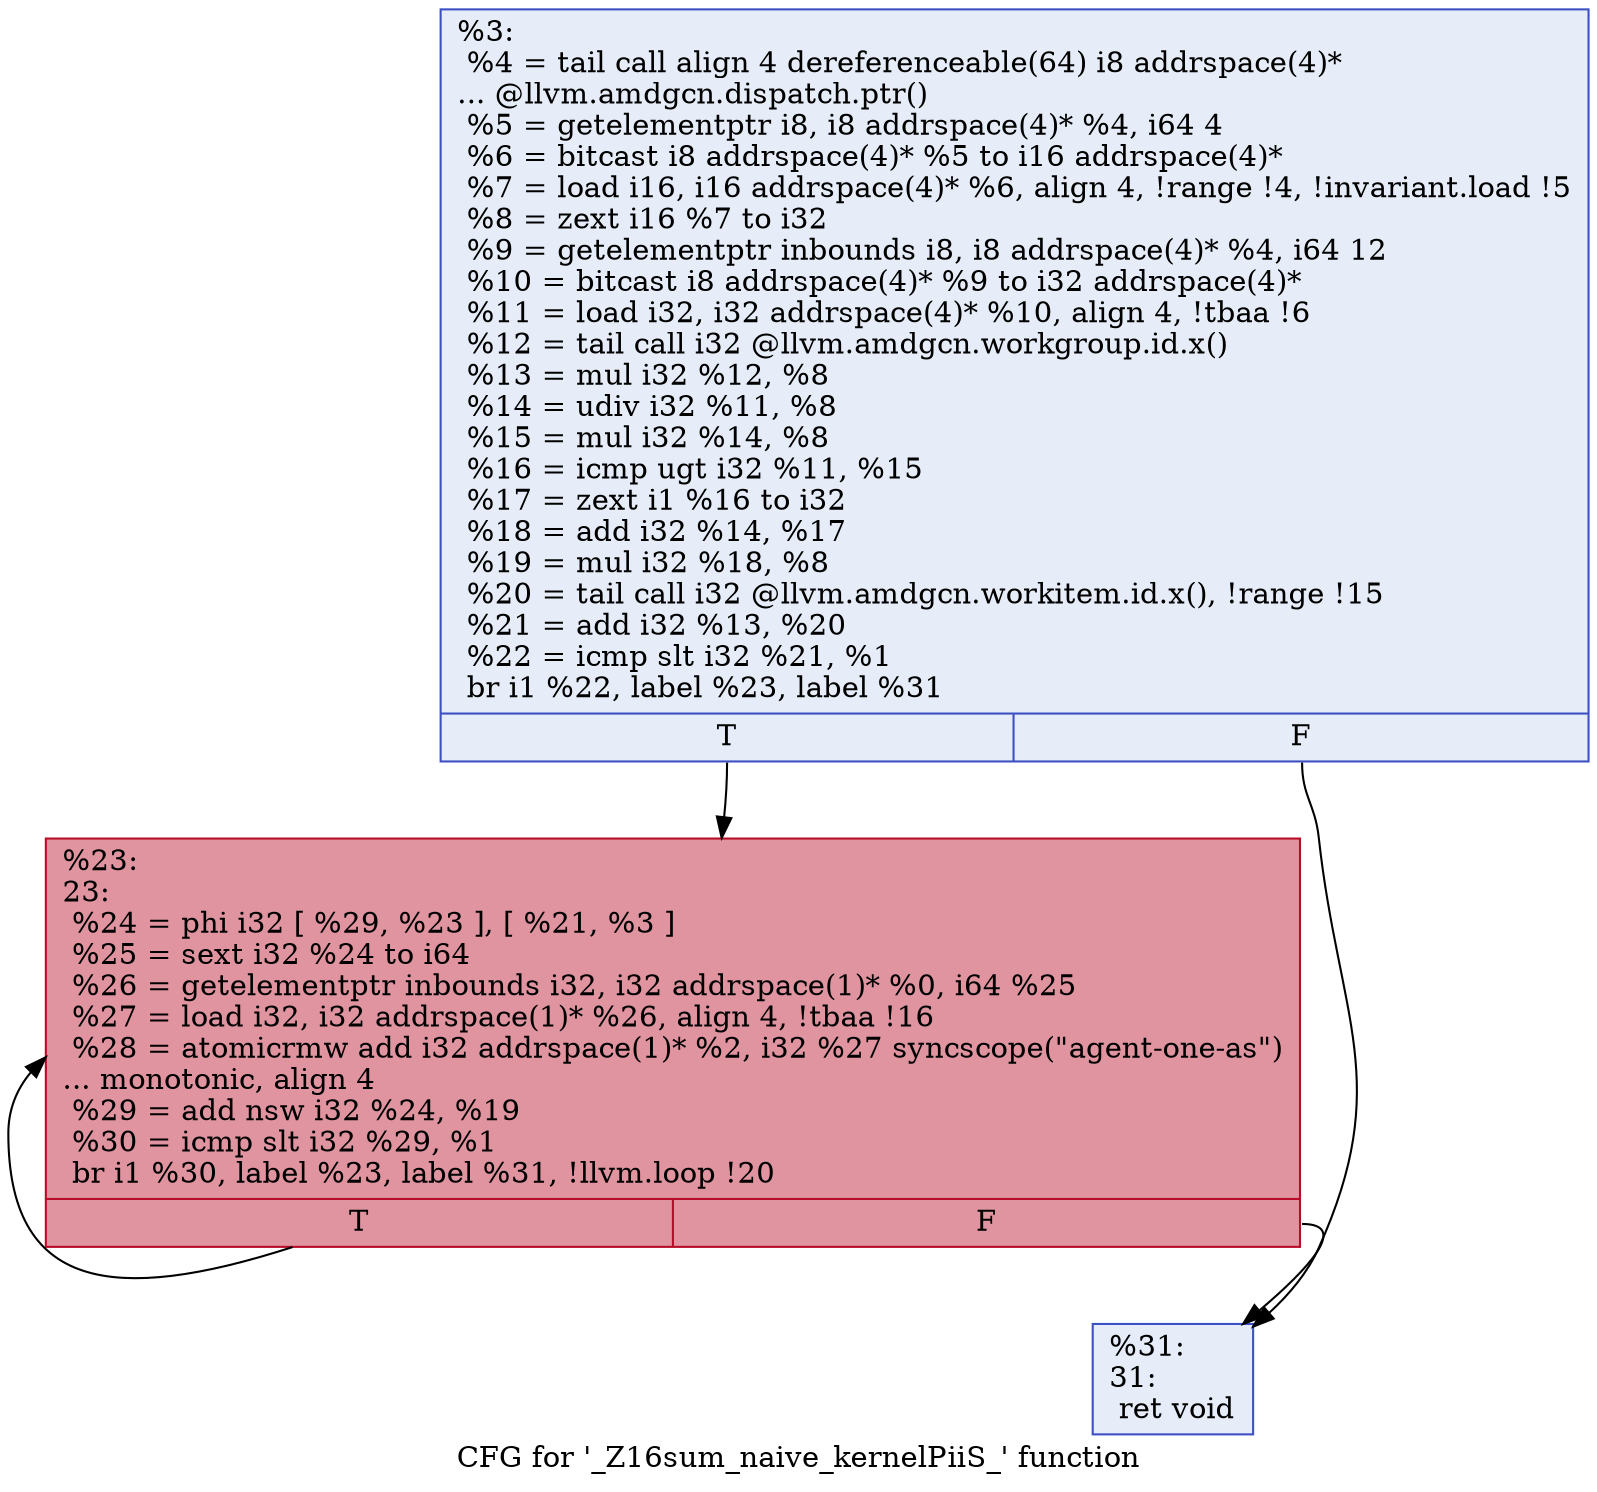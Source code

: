 digraph "CFG for '_Z16sum_naive_kernelPiiS_' function" {
	label="CFG for '_Z16sum_naive_kernelPiiS_' function";

	Node0x58c1370 [shape=record,color="#3d50c3ff", style=filled, fillcolor="#c7d7f070",label="{%3:\l  %4 = tail call align 4 dereferenceable(64) i8 addrspace(4)*\l... @llvm.amdgcn.dispatch.ptr()\l  %5 = getelementptr i8, i8 addrspace(4)* %4, i64 4\l  %6 = bitcast i8 addrspace(4)* %5 to i16 addrspace(4)*\l  %7 = load i16, i16 addrspace(4)* %6, align 4, !range !4, !invariant.load !5\l  %8 = zext i16 %7 to i32\l  %9 = getelementptr inbounds i8, i8 addrspace(4)* %4, i64 12\l  %10 = bitcast i8 addrspace(4)* %9 to i32 addrspace(4)*\l  %11 = load i32, i32 addrspace(4)* %10, align 4, !tbaa !6\l  %12 = tail call i32 @llvm.amdgcn.workgroup.id.x()\l  %13 = mul i32 %12, %8\l  %14 = udiv i32 %11, %8\l  %15 = mul i32 %14, %8\l  %16 = icmp ugt i32 %11, %15\l  %17 = zext i1 %16 to i32\l  %18 = add i32 %14, %17\l  %19 = mul i32 %18, %8\l  %20 = tail call i32 @llvm.amdgcn.workitem.id.x(), !range !15\l  %21 = add i32 %13, %20\l  %22 = icmp slt i32 %21, %1\l  br i1 %22, label %23, label %31\l|{<s0>T|<s1>F}}"];
	Node0x58c1370:s0 -> Node0x58c3940;
	Node0x58c1370:s1 -> Node0x58c39d0;
	Node0x58c3940 [shape=record,color="#b70d28ff", style=filled, fillcolor="#b70d2870",label="{%23:\l23:                                               \l  %24 = phi i32 [ %29, %23 ], [ %21, %3 ]\l  %25 = sext i32 %24 to i64\l  %26 = getelementptr inbounds i32, i32 addrspace(1)* %0, i64 %25\l  %27 = load i32, i32 addrspace(1)* %26, align 4, !tbaa !16\l  %28 = atomicrmw add i32 addrspace(1)* %2, i32 %27 syncscope(\"agent-one-as\")\l... monotonic, align 4\l  %29 = add nsw i32 %24, %19\l  %30 = icmp slt i32 %29, %1\l  br i1 %30, label %23, label %31, !llvm.loop !20\l|{<s0>T|<s1>F}}"];
	Node0x58c3940:s0 -> Node0x58c3940;
	Node0x58c3940:s1 -> Node0x58c39d0;
	Node0x58c39d0 [shape=record,color="#3d50c3ff", style=filled, fillcolor="#c7d7f070",label="{%31:\l31:                                               \l  ret void\l}"];
}
